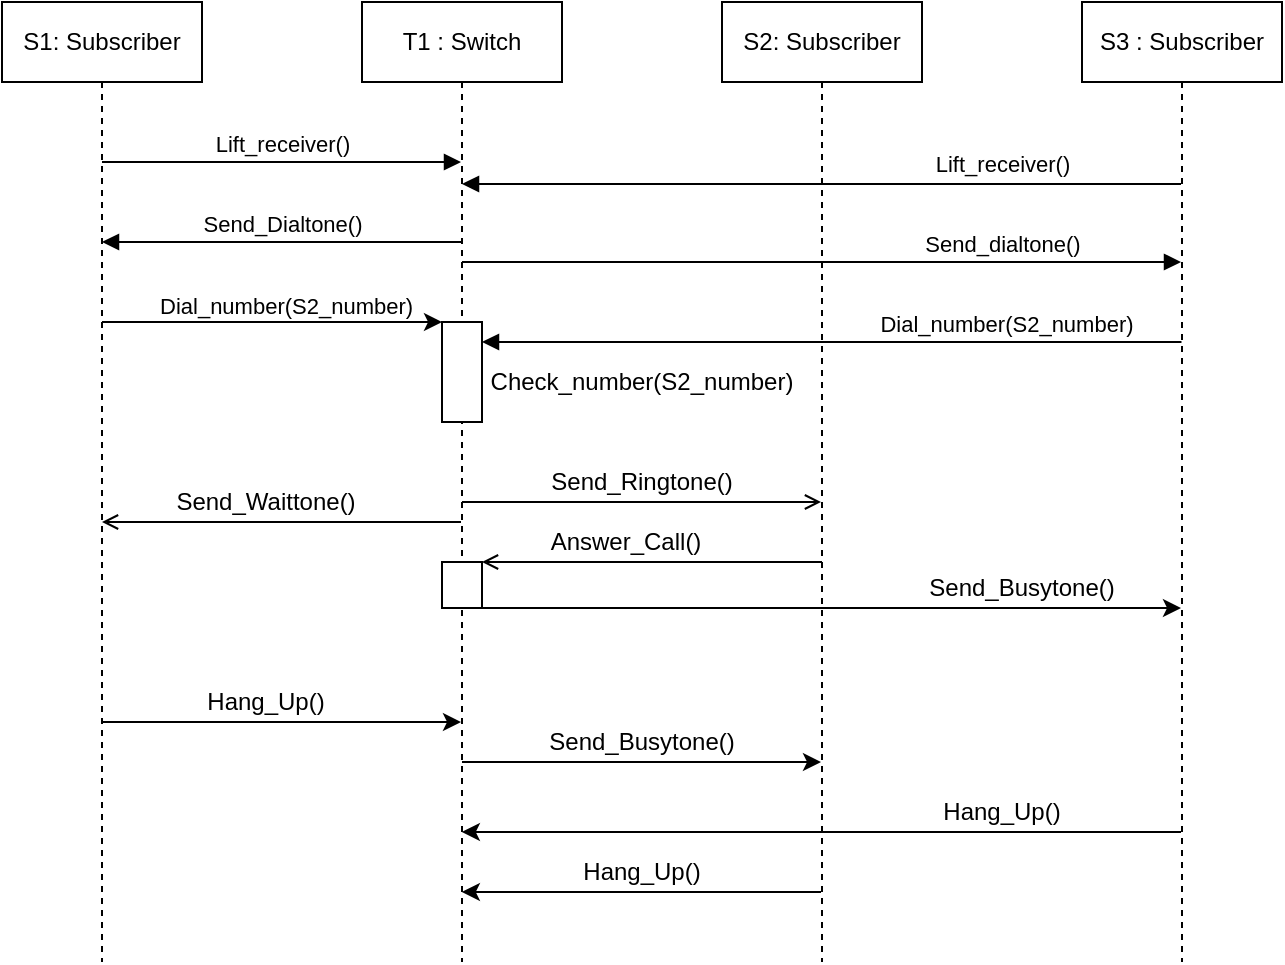 <mxfile version="21.0.10" type="github">
  <diagram name="Page-1" id="2YBvvXClWsGukQMizWep">
    <mxGraphModel dx="1257" dy="691" grid="1" gridSize="10" guides="1" tooltips="1" connect="1" arrows="1" fold="1" page="1" pageScale="1" pageWidth="850" pageHeight="1100" math="0" shadow="0">
      <root>
        <mxCell id="0" />
        <mxCell id="1" parent="0" />
        <mxCell id="aM9ryv3xv72pqoxQDRHE-1" value="S1: Subscriber" style="shape=umlLifeline;perimeter=lifelinePerimeter;whiteSpace=wrap;html=1;container=0;dropTarget=0;collapsible=0;recursiveResize=0;outlineConnect=0;portConstraint=eastwest;newEdgeStyle={&quot;edgeStyle&quot;:&quot;elbowEdgeStyle&quot;,&quot;elbow&quot;:&quot;vertical&quot;,&quot;curved&quot;:0,&quot;rounded&quot;:0};" parent="1" vertex="1">
          <mxGeometry x="40" y="40" width="100" height="480" as="geometry" />
        </mxCell>
        <mxCell id="aM9ryv3xv72pqoxQDRHE-5" value="T1 : Switch" style="shape=umlLifeline;perimeter=lifelinePerimeter;whiteSpace=wrap;html=1;container=0;dropTarget=0;collapsible=0;recursiveResize=0;outlineConnect=0;portConstraint=eastwest;newEdgeStyle={&quot;edgeStyle&quot;:&quot;elbowEdgeStyle&quot;,&quot;elbow&quot;:&quot;vertical&quot;,&quot;curved&quot;:0,&quot;rounded&quot;:0};" parent="1" vertex="1">
          <mxGeometry x="220" y="40" width="100" height="480" as="geometry" />
        </mxCell>
        <mxCell id="aM9ryv3xv72pqoxQDRHE-7" value="Lift_receiver()" style="html=1;verticalAlign=bottom;endArrow=block;edgeStyle=elbowEdgeStyle;elbow=vertical;curved=0;rounded=0;" parent="1" source="aM9ryv3xv72pqoxQDRHE-1" target="aM9ryv3xv72pqoxQDRHE-5" edge="1">
          <mxGeometry relative="1" as="geometry">
            <mxPoint x="95" y="120" as="sourcePoint" />
            <Array as="points">
              <mxPoint x="180" y="120" />
            </Array>
            <mxPoint x="265" y="120" as="targetPoint" />
          </mxGeometry>
        </mxCell>
        <mxCell id="aM9ryv3xv72pqoxQDRHE-9" value="Send_Dialtone()" style="html=1;verticalAlign=bottom;endArrow=block;edgeStyle=elbowEdgeStyle;elbow=vertical;curved=0;rounded=0;" parent="1" source="aM9ryv3xv72pqoxQDRHE-5" target="aM9ryv3xv72pqoxQDRHE-1" edge="1">
          <mxGeometry x="-0.003" relative="1" as="geometry">
            <mxPoint x="265" y="160" as="sourcePoint" />
            <Array as="points">
              <mxPoint x="190" y="160" />
            </Array>
            <mxPoint x="100" y="160" as="targetPoint" />
            <mxPoint as="offset" />
          </mxGeometry>
        </mxCell>
        <mxCell id="EqJZIkMwqrJyzHFm_u4r-1" value="S2: Subscriber" style="shape=umlLifeline;perimeter=lifelinePerimeter;whiteSpace=wrap;html=1;container=0;dropTarget=0;collapsible=0;recursiveResize=0;outlineConnect=0;portConstraint=eastwest;newEdgeStyle={&quot;edgeStyle&quot;:&quot;elbowEdgeStyle&quot;,&quot;elbow&quot;:&quot;vertical&quot;,&quot;curved&quot;:0,&quot;rounded&quot;:0};" parent="1" vertex="1">
          <mxGeometry x="400" y="40" width="100" height="480" as="geometry" />
        </mxCell>
        <mxCell id="EqJZIkMwqrJyzHFm_u4r-4" value="S3 : Subscriber" style="shape=umlLifeline;perimeter=lifelinePerimeter;whiteSpace=wrap;html=1;container=0;dropTarget=0;collapsible=0;recursiveResize=0;outlineConnect=0;portConstraint=eastwest;newEdgeStyle={&quot;edgeStyle&quot;:&quot;elbowEdgeStyle&quot;,&quot;elbow&quot;:&quot;vertical&quot;,&quot;curved&quot;:0,&quot;rounded&quot;:0};" parent="1" vertex="1">
          <mxGeometry x="580" y="40" width="100" height="480" as="geometry" />
        </mxCell>
        <mxCell id="EqJZIkMwqrJyzHFm_u4r-8" value="Lift_receiver()" style="html=1;verticalAlign=bottom;endArrow=block;edgeStyle=elbowEdgeStyle;elbow=vertical;curved=0;rounded=0;" parent="1" edge="1">
          <mxGeometry x="-0.502" y="-1" relative="1" as="geometry">
            <mxPoint x="629.5" y="131" as="sourcePoint" />
            <Array as="points">
              <mxPoint x="550" y="131" />
            </Array>
            <mxPoint x="270.012" y="131" as="targetPoint" />
            <mxPoint as="offset" />
          </mxGeometry>
        </mxCell>
        <mxCell id="EqJZIkMwqrJyzHFm_u4r-10" value="" style="endArrow=classic;html=1;rounded=0;" parent="1" edge="1">
          <mxGeometry width="50" height="50" relative="1" as="geometry">
            <mxPoint x="90" y="200" as="sourcePoint" />
            <mxPoint x="260" y="200" as="targetPoint" />
          </mxGeometry>
        </mxCell>
        <mxCell id="EqJZIkMwqrJyzHFm_u4r-11" value="&lt;div style=&quot;text-align: center;&quot;&gt;&lt;span style=&quot;font-size: 11px; background-color: rgb(255, 255, 255);&quot;&gt;Dial_number(S2_number)&lt;/span&gt;&lt;/div&gt;" style="text;whiteSpace=wrap;html=1;" parent="1" vertex="1">
          <mxGeometry x="117" y="178" width="110" height="40" as="geometry" />
        </mxCell>
        <mxCell id="EqJZIkMwqrJyzHFm_u4r-13" value="Dial_number(S2_number)" style="html=1;verticalAlign=bottom;endArrow=block;edgeStyle=elbowEdgeStyle;elbow=vertical;curved=0;rounded=0;entryX=1;entryY=0.2;entryDx=0;entryDy=0;entryPerimeter=0;" parent="1" edge="1" target="EqJZIkMwqrJyzHFm_u4r-15">
          <mxGeometry x="-0.501" relative="1" as="geometry">
            <mxPoint x="629.74" y="210" as="sourcePoint" />
            <Array as="points">
              <mxPoint x="550.24" y="210" />
            </Array>
            <mxPoint x="300" y="210" as="targetPoint" />
            <mxPoint as="offset" />
          </mxGeometry>
        </mxCell>
        <mxCell id="EqJZIkMwqrJyzHFm_u4r-14" value="Send_dialtone()" style="html=1;verticalAlign=bottom;endArrow=block;edgeStyle=elbowEdgeStyle;elbow=vertical;curved=0;rounded=0;" parent="1" target="EqJZIkMwqrJyzHFm_u4r-4" edge="1">
          <mxGeometry x="0.502" relative="1" as="geometry">
            <mxPoint x="270" y="170" as="sourcePoint" />
            <Array as="points">
              <mxPoint x="360" y="170" />
            </Array>
            <mxPoint x="449" y="170" as="targetPoint" />
            <mxPoint as="offset" />
          </mxGeometry>
        </mxCell>
        <mxCell id="EqJZIkMwqrJyzHFm_u4r-15" value="" style="rounded=0;whiteSpace=wrap;html=1;fillColor=default;" parent="1" vertex="1">
          <mxGeometry x="260" y="200" width="20" height="50" as="geometry" />
        </mxCell>
        <mxCell id="EqJZIkMwqrJyzHFm_u4r-16" value="Check_number(S2_number)" style="text;html=1;strokeColor=none;fillColor=none;align=center;verticalAlign=middle;whiteSpace=wrap;rounded=0;" parent="1" vertex="1">
          <mxGeometry x="330" y="220" width="60" height="20" as="geometry" />
        </mxCell>
        <mxCell id="XLKh74v3LGf8ZJLROf0C-1" value="" style="endArrow=open;html=1;rounded=0;endFill=0;" edge="1" parent="1" source="aM9ryv3xv72pqoxQDRHE-5" target="EqJZIkMwqrJyzHFm_u4r-1">
          <mxGeometry width="50" height="50" relative="1" as="geometry">
            <mxPoint x="360" y="300" as="sourcePoint" />
            <mxPoint x="410" y="250" as="targetPoint" />
            <Array as="points">
              <mxPoint x="360" y="290" />
            </Array>
          </mxGeometry>
        </mxCell>
        <mxCell id="XLKh74v3LGf8ZJLROf0C-2" value="Send_Ringtone()" style="text;html=1;strokeColor=none;fillColor=none;align=center;verticalAlign=middle;whiteSpace=wrap;rounded=0;" vertex="1" parent="1">
          <mxGeometry x="330" y="270" width="60" height="20" as="geometry" />
        </mxCell>
        <mxCell id="XLKh74v3LGf8ZJLROf0C-3" value="" style="endArrow=open;html=1;rounded=0;endFill=0;" edge="1" parent="1" source="aM9ryv3xv72pqoxQDRHE-5" target="aM9ryv3xv72pqoxQDRHE-1">
          <mxGeometry width="50" height="50" relative="1" as="geometry">
            <mxPoint x="360" y="270" as="sourcePoint" />
            <mxPoint x="410" y="220" as="targetPoint" />
            <Array as="points">
              <mxPoint x="180" y="300" />
            </Array>
          </mxGeometry>
        </mxCell>
        <mxCell id="XLKh74v3LGf8ZJLROf0C-4" value="Send_Waittone()" style="text;html=1;strokeColor=none;fillColor=none;align=center;verticalAlign=middle;whiteSpace=wrap;rounded=0;" vertex="1" parent="1">
          <mxGeometry x="142" y="280" width="60" height="20" as="geometry" />
        </mxCell>
        <mxCell id="XLKh74v3LGf8ZJLROf0C-5" value="" style="endArrow=open;html=1;rounded=0;endFill=0;" edge="1" parent="1">
          <mxGeometry width="50" height="50" relative="1" as="geometry">
            <mxPoint x="450" y="320" as="sourcePoint" />
            <mxPoint x="280" y="320" as="targetPoint" />
            <Array as="points">
              <mxPoint x="360" y="320" />
            </Array>
          </mxGeometry>
        </mxCell>
        <mxCell id="XLKh74v3LGf8ZJLROf0C-6" value="Answer_Call()" style="text;html=1;strokeColor=none;fillColor=none;align=center;verticalAlign=middle;whiteSpace=wrap;rounded=0;" vertex="1" parent="1">
          <mxGeometry x="322" y="300" width="60" height="20" as="geometry" />
        </mxCell>
        <mxCell id="XLKh74v3LGf8ZJLROf0C-8" value="" style="endArrow=classic;html=1;rounded=0;exitX=1;exitY=1;exitDx=0;exitDy=0;" edge="1" parent="1" source="XLKh74v3LGf8ZJLROf0C-19">
          <mxGeometry width="50" height="50" relative="1" as="geometry">
            <mxPoint x="270.1" y="343" as="sourcePoint" />
            <mxPoint x="629.5" y="343" as="targetPoint" />
            <Array as="points">
              <mxPoint x="450" y="343" />
            </Array>
          </mxGeometry>
        </mxCell>
        <mxCell id="XLKh74v3LGf8ZJLROf0C-9" value="Send_Busytone()" style="text;html=1;strokeColor=none;fillColor=none;align=center;verticalAlign=middle;whiteSpace=wrap;rounded=0;" vertex="1" parent="1">
          <mxGeometry x="520" y="323" width="60" height="20" as="geometry" />
        </mxCell>
        <mxCell id="XLKh74v3LGf8ZJLROf0C-10" value="" style="endArrow=classic;html=1;rounded=0;" edge="1" parent="1" source="aM9ryv3xv72pqoxQDRHE-1" target="aM9ryv3xv72pqoxQDRHE-5">
          <mxGeometry width="50" height="50" relative="1" as="geometry">
            <mxPoint x="370" y="370" as="sourcePoint" />
            <mxPoint x="270" y="320" as="targetPoint" />
            <Array as="points">
              <mxPoint x="180" y="400" />
            </Array>
          </mxGeometry>
        </mxCell>
        <mxCell id="XLKh74v3LGf8ZJLROf0C-11" value="Hang_Up()" style="text;html=1;strokeColor=none;fillColor=none;align=center;verticalAlign=middle;whiteSpace=wrap;rounded=0;" vertex="1" parent="1">
          <mxGeometry x="142" y="380" width="60" height="20" as="geometry" />
        </mxCell>
        <mxCell id="XLKh74v3LGf8ZJLROf0C-12" value="" style="endArrow=classic;html=1;rounded=0;" edge="1" parent="1" source="aM9ryv3xv72pqoxQDRHE-5" target="EqJZIkMwqrJyzHFm_u4r-1">
          <mxGeometry width="50" height="50" relative="1" as="geometry">
            <mxPoint x="370" y="370" as="sourcePoint" />
            <mxPoint x="420" y="320" as="targetPoint" />
            <Array as="points">
              <mxPoint x="360" y="420" />
            </Array>
          </mxGeometry>
        </mxCell>
        <mxCell id="XLKh74v3LGf8ZJLROf0C-13" value="Send_Busytone()" style="text;html=1;strokeColor=none;fillColor=none;align=center;verticalAlign=middle;whiteSpace=wrap;rounded=0;" vertex="1" parent="1">
          <mxGeometry x="330" y="400" width="60" height="20" as="geometry" />
        </mxCell>
        <mxCell id="XLKh74v3LGf8ZJLROf0C-14" value="" style="endArrow=classic;html=1;rounded=0;" edge="1" parent="1">
          <mxGeometry width="50" height="50" relative="1" as="geometry">
            <mxPoint x="629.5" y="455" as="sourcePoint" />
            <mxPoint x="269.929" y="455" as="targetPoint" />
            <Array as="points">
              <mxPoint x="460" y="455" />
            </Array>
          </mxGeometry>
        </mxCell>
        <mxCell id="XLKh74v3LGf8ZJLROf0C-15" value="Hang_Up()" style="text;html=1;strokeColor=none;fillColor=none;align=center;verticalAlign=middle;whiteSpace=wrap;rounded=0;" vertex="1" parent="1">
          <mxGeometry x="510" y="435" width="60" height="20" as="geometry" />
        </mxCell>
        <mxCell id="XLKh74v3LGf8ZJLROf0C-16" value="" style="endArrow=classic;html=1;rounded=0;" edge="1" parent="1">
          <mxGeometry width="50" height="50" relative="1" as="geometry">
            <mxPoint x="449.5" y="485" as="sourcePoint" />
            <mxPoint x="269.929" y="485" as="targetPoint" />
            <Array as="points">
              <mxPoint x="400" y="485" />
            </Array>
          </mxGeometry>
        </mxCell>
        <mxCell id="XLKh74v3LGf8ZJLROf0C-17" value="Hang_Up()" style="text;html=1;strokeColor=none;fillColor=none;align=center;verticalAlign=middle;whiteSpace=wrap;rounded=0;" vertex="1" parent="1">
          <mxGeometry x="330" y="465" width="60" height="20" as="geometry" />
        </mxCell>
        <mxCell id="XLKh74v3LGf8ZJLROf0C-19" value="" style="rounded=0;whiteSpace=wrap;html=1;fillColor=default;" vertex="1" parent="1">
          <mxGeometry x="260" y="320" width="20" height="23" as="geometry" />
        </mxCell>
      </root>
    </mxGraphModel>
  </diagram>
</mxfile>
